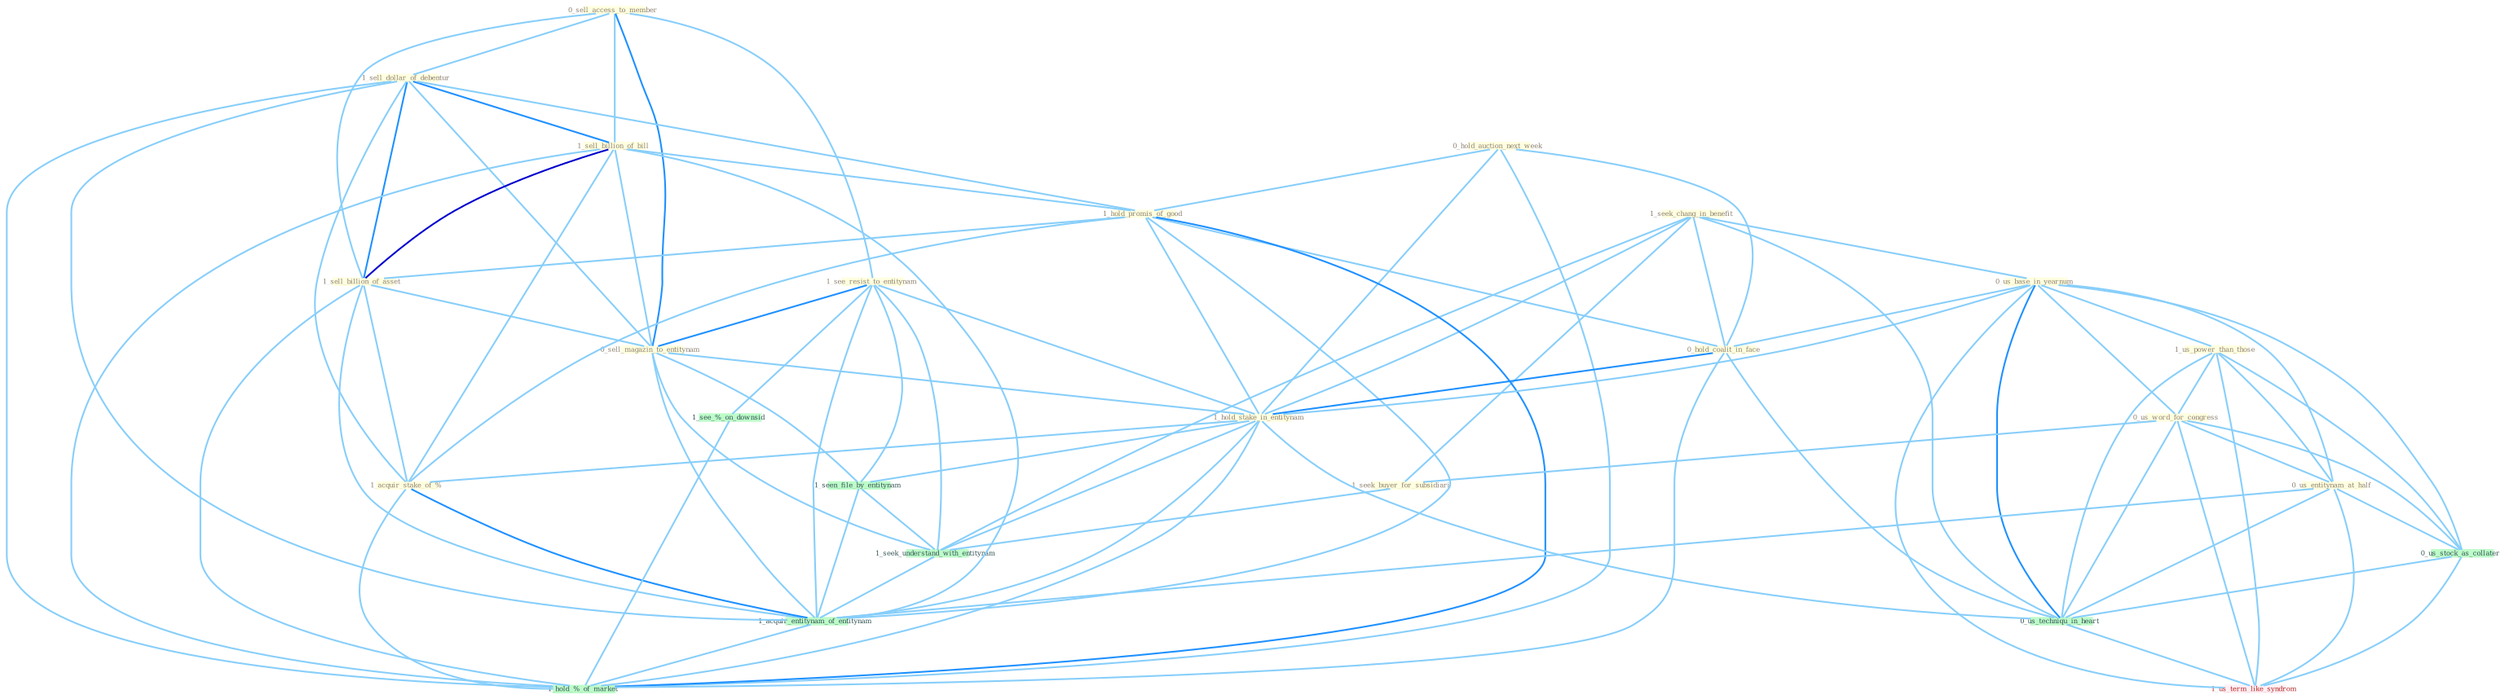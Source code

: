 Graph G{ 
    node
    [shape=polygon,style=filled,width=.5,height=.06,color="#BDFCC9",fixedsize=true,fontsize=4,
    fontcolor="#2f4f4f"];
    {node
    [color="#ffffe0", fontcolor="#8b7d6b"] "0_sell_access_to_member " "1_seek_chang_in_benefit " "0_hold_auction_next_week " "1_sell_dollar_of_debentur " "1_sell_billion_of_bill " "1_hold_promis_of_good " "0_us_base_in_yearnum " "1_sell_billion_of_asset " "1_see_resist_to_entitynam " "0_sell_magazin_to_entitynam " "1_us_power_than_those " "0_hold_coalit_in_face " "0_us_word_for_congress " "1_seek_buyer_for_subsidiari " "1_hold_stake_in_entitynam " "1_acquir_stake_of_% " "0_us_entitynam_at_half "}
{node [color="#fff0f5", fontcolor="#b22222"] "1_us_term_like_syndrom "}
edge [color="#B0E2FF"];

	"0_sell_access_to_member " -- "1_sell_dollar_of_debentur " [w="1", color="#87cefa" ];
	"0_sell_access_to_member " -- "1_sell_billion_of_bill " [w="1", color="#87cefa" ];
	"0_sell_access_to_member " -- "1_sell_billion_of_asset " [w="1", color="#87cefa" ];
	"0_sell_access_to_member " -- "1_see_resist_to_entitynam " [w="1", color="#87cefa" ];
	"0_sell_access_to_member " -- "0_sell_magazin_to_entitynam " [w="2", color="#1e90ff" , len=0.8];
	"1_seek_chang_in_benefit " -- "0_us_base_in_yearnum " [w="1", color="#87cefa" ];
	"1_seek_chang_in_benefit " -- "0_hold_coalit_in_face " [w="1", color="#87cefa" ];
	"1_seek_chang_in_benefit " -- "1_seek_buyer_for_subsidiari " [w="1", color="#87cefa" ];
	"1_seek_chang_in_benefit " -- "1_hold_stake_in_entitynam " [w="1", color="#87cefa" ];
	"1_seek_chang_in_benefit " -- "1_seek_understand_with_entitynam " [w="1", color="#87cefa" ];
	"1_seek_chang_in_benefit " -- "0_us_techniqu_in_heart " [w="1", color="#87cefa" ];
	"0_hold_auction_next_week " -- "1_hold_promis_of_good " [w="1", color="#87cefa" ];
	"0_hold_auction_next_week " -- "0_hold_coalit_in_face " [w="1", color="#87cefa" ];
	"0_hold_auction_next_week " -- "1_hold_stake_in_entitynam " [w="1", color="#87cefa" ];
	"0_hold_auction_next_week " -- "1_hold_%_of_market " [w="1", color="#87cefa" ];
	"1_sell_dollar_of_debentur " -- "1_sell_billion_of_bill " [w="2", color="#1e90ff" , len=0.8];
	"1_sell_dollar_of_debentur " -- "1_hold_promis_of_good " [w="1", color="#87cefa" ];
	"1_sell_dollar_of_debentur " -- "1_sell_billion_of_asset " [w="2", color="#1e90ff" , len=0.8];
	"1_sell_dollar_of_debentur " -- "0_sell_magazin_to_entitynam " [w="1", color="#87cefa" ];
	"1_sell_dollar_of_debentur " -- "1_acquir_stake_of_% " [w="1", color="#87cefa" ];
	"1_sell_dollar_of_debentur " -- "1_acquir_entitynam_of_entitynam " [w="1", color="#87cefa" ];
	"1_sell_dollar_of_debentur " -- "1_hold_%_of_market " [w="1", color="#87cefa" ];
	"1_sell_billion_of_bill " -- "1_hold_promis_of_good " [w="1", color="#87cefa" ];
	"1_sell_billion_of_bill " -- "1_sell_billion_of_asset " [w="3", color="#0000cd" , len=0.6];
	"1_sell_billion_of_bill " -- "0_sell_magazin_to_entitynam " [w="1", color="#87cefa" ];
	"1_sell_billion_of_bill " -- "1_acquir_stake_of_% " [w="1", color="#87cefa" ];
	"1_sell_billion_of_bill " -- "1_acquir_entitynam_of_entitynam " [w="1", color="#87cefa" ];
	"1_sell_billion_of_bill " -- "1_hold_%_of_market " [w="1", color="#87cefa" ];
	"1_hold_promis_of_good " -- "1_sell_billion_of_asset " [w="1", color="#87cefa" ];
	"1_hold_promis_of_good " -- "0_hold_coalit_in_face " [w="1", color="#87cefa" ];
	"1_hold_promis_of_good " -- "1_hold_stake_in_entitynam " [w="1", color="#87cefa" ];
	"1_hold_promis_of_good " -- "1_acquir_stake_of_% " [w="1", color="#87cefa" ];
	"1_hold_promis_of_good " -- "1_acquir_entitynam_of_entitynam " [w="1", color="#87cefa" ];
	"1_hold_promis_of_good " -- "1_hold_%_of_market " [w="2", color="#1e90ff" , len=0.8];
	"0_us_base_in_yearnum " -- "1_us_power_than_those " [w="1", color="#87cefa" ];
	"0_us_base_in_yearnum " -- "0_hold_coalit_in_face " [w="1", color="#87cefa" ];
	"0_us_base_in_yearnum " -- "0_us_word_for_congress " [w="1", color="#87cefa" ];
	"0_us_base_in_yearnum " -- "1_hold_stake_in_entitynam " [w="1", color="#87cefa" ];
	"0_us_base_in_yearnum " -- "0_us_entitynam_at_half " [w="1", color="#87cefa" ];
	"0_us_base_in_yearnum " -- "0_us_stock_as_collater " [w="1", color="#87cefa" ];
	"0_us_base_in_yearnum " -- "0_us_techniqu_in_heart " [w="2", color="#1e90ff" , len=0.8];
	"0_us_base_in_yearnum " -- "1_us_term_like_syndrom " [w="1", color="#87cefa" ];
	"1_sell_billion_of_asset " -- "0_sell_magazin_to_entitynam " [w="1", color="#87cefa" ];
	"1_sell_billion_of_asset " -- "1_acquir_stake_of_% " [w="1", color="#87cefa" ];
	"1_sell_billion_of_asset " -- "1_acquir_entitynam_of_entitynam " [w="1", color="#87cefa" ];
	"1_sell_billion_of_asset " -- "1_hold_%_of_market " [w="1", color="#87cefa" ];
	"1_see_resist_to_entitynam " -- "0_sell_magazin_to_entitynam " [w="2", color="#1e90ff" , len=0.8];
	"1_see_resist_to_entitynam " -- "1_hold_stake_in_entitynam " [w="1", color="#87cefa" ];
	"1_see_resist_to_entitynam " -- "1_seen_file_by_entitynam " [w="1", color="#87cefa" ];
	"1_see_resist_to_entitynam " -- "1_seek_understand_with_entitynam " [w="1", color="#87cefa" ];
	"1_see_resist_to_entitynam " -- "1_acquir_entitynam_of_entitynam " [w="1", color="#87cefa" ];
	"1_see_resist_to_entitynam " -- "1_see_%_on_downsid " [w="1", color="#87cefa" ];
	"0_sell_magazin_to_entitynam " -- "1_hold_stake_in_entitynam " [w="1", color="#87cefa" ];
	"0_sell_magazin_to_entitynam " -- "1_seen_file_by_entitynam " [w="1", color="#87cefa" ];
	"0_sell_magazin_to_entitynam " -- "1_seek_understand_with_entitynam " [w="1", color="#87cefa" ];
	"0_sell_magazin_to_entitynam " -- "1_acquir_entitynam_of_entitynam " [w="1", color="#87cefa" ];
	"1_us_power_than_those " -- "0_us_word_for_congress " [w="1", color="#87cefa" ];
	"1_us_power_than_those " -- "0_us_entitynam_at_half " [w="1", color="#87cefa" ];
	"1_us_power_than_those " -- "0_us_stock_as_collater " [w="1", color="#87cefa" ];
	"1_us_power_than_those " -- "0_us_techniqu_in_heart " [w="1", color="#87cefa" ];
	"1_us_power_than_those " -- "1_us_term_like_syndrom " [w="1", color="#87cefa" ];
	"0_hold_coalit_in_face " -- "1_hold_stake_in_entitynam " [w="2", color="#1e90ff" , len=0.8];
	"0_hold_coalit_in_face " -- "0_us_techniqu_in_heart " [w="1", color="#87cefa" ];
	"0_hold_coalit_in_face " -- "1_hold_%_of_market " [w="1", color="#87cefa" ];
	"0_us_word_for_congress " -- "1_seek_buyer_for_subsidiari " [w="1", color="#87cefa" ];
	"0_us_word_for_congress " -- "0_us_entitynam_at_half " [w="1", color="#87cefa" ];
	"0_us_word_for_congress " -- "0_us_stock_as_collater " [w="1", color="#87cefa" ];
	"0_us_word_for_congress " -- "0_us_techniqu_in_heart " [w="1", color="#87cefa" ];
	"0_us_word_for_congress " -- "1_us_term_like_syndrom " [w="1", color="#87cefa" ];
	"1_seek_buyer_for_subsidiari " -- "1_seek_understand_with_entitynam " [w="1", color="#87cefa" ];
	"1_hold_stake_in_entitynam " -- "1_acquir_stake_of_% " [w="1", color="#87cefa" ];
	"1_hold_stake_in_entitynam " -- "1_seen_file_by_entitynam " [w="1", color="#87cefa" ];
	"1_hold_stake_in_entitynam " -- "1_seek_understand_with_entitynam " [w="1", color="#87cefa" ];
	"1_hold_stake_in_entitynam " -- "1_acquir_entitynam_of_entitynam " [w="1", color="#87cefa" ];
	"1_hold_stake_in_entitynam " -- "0_us_techniqu_in_heart " [w="1", color="#87cefa" ];
	"1_hold_stake_in_entitynam " -- "1_hold_%_of_market " [w="1", color="#87cefa" ];
	"1_acquir_stake_of_% " -- "1_acquir_entitynam_of_entitynam " [w="2", color="#1e90ff" , len=0.8];
	"1_acquir_stake_of_% " -- "1_hold_%_of_market " [w="1", color="#87cefa" ];
	"0_us_entitynam_at_half " -- "0_us_stock_as_collater " [w="1", color="#87cefa" ];
	"0_us_entitynam_at_half " -- "1_acquir_entitynam_of_entitynam " [w="1", color="#87cefa" ];
	"0_us_entitynam_at_half " -- "0_us_techniqu_in_heart " [w="1", color="#87cefa" ];
	"0_us_entitynam_at_half " -- "1_us_term_like_syndrom " [w="1", color="#87cefa" ];
	"1_seen_file_by_entitynam " -- "1_seek_understand_with_entitynam " [w="1", color="#87cefa" ];
	"1_seen_file_by_entitynam " -- "1_acquir_entitynam_of_entitynam " [w="1", color="#87cefa" ];
	"0_us_stock_as_collater " -- "0_us_techniqu_in_heart " [w="1", color="#87cefa" ];
	"0_us_stock_as_collater " -- "1_us_term_like_syndrom " [w="1", color="#87cefa" ];
	"1_seek_understand_with_entitynam " -- "1_acquir_entitynam_of_entitynam " [w="1", color="#87cefa" ];
	"1_acquir_entitynam_of_entitynam " -- "1_hold_%_of_market " [w="1", color="#87cefa" ];
	"0_us_techniqu_in_heart " -- "1_us_term_like_syndrom " [w="1", color="#87cefa" ];
	"1_see_%_on_downsid " -- "1_hold_%_of_market " [w="1", color="#87cefa" ];
}